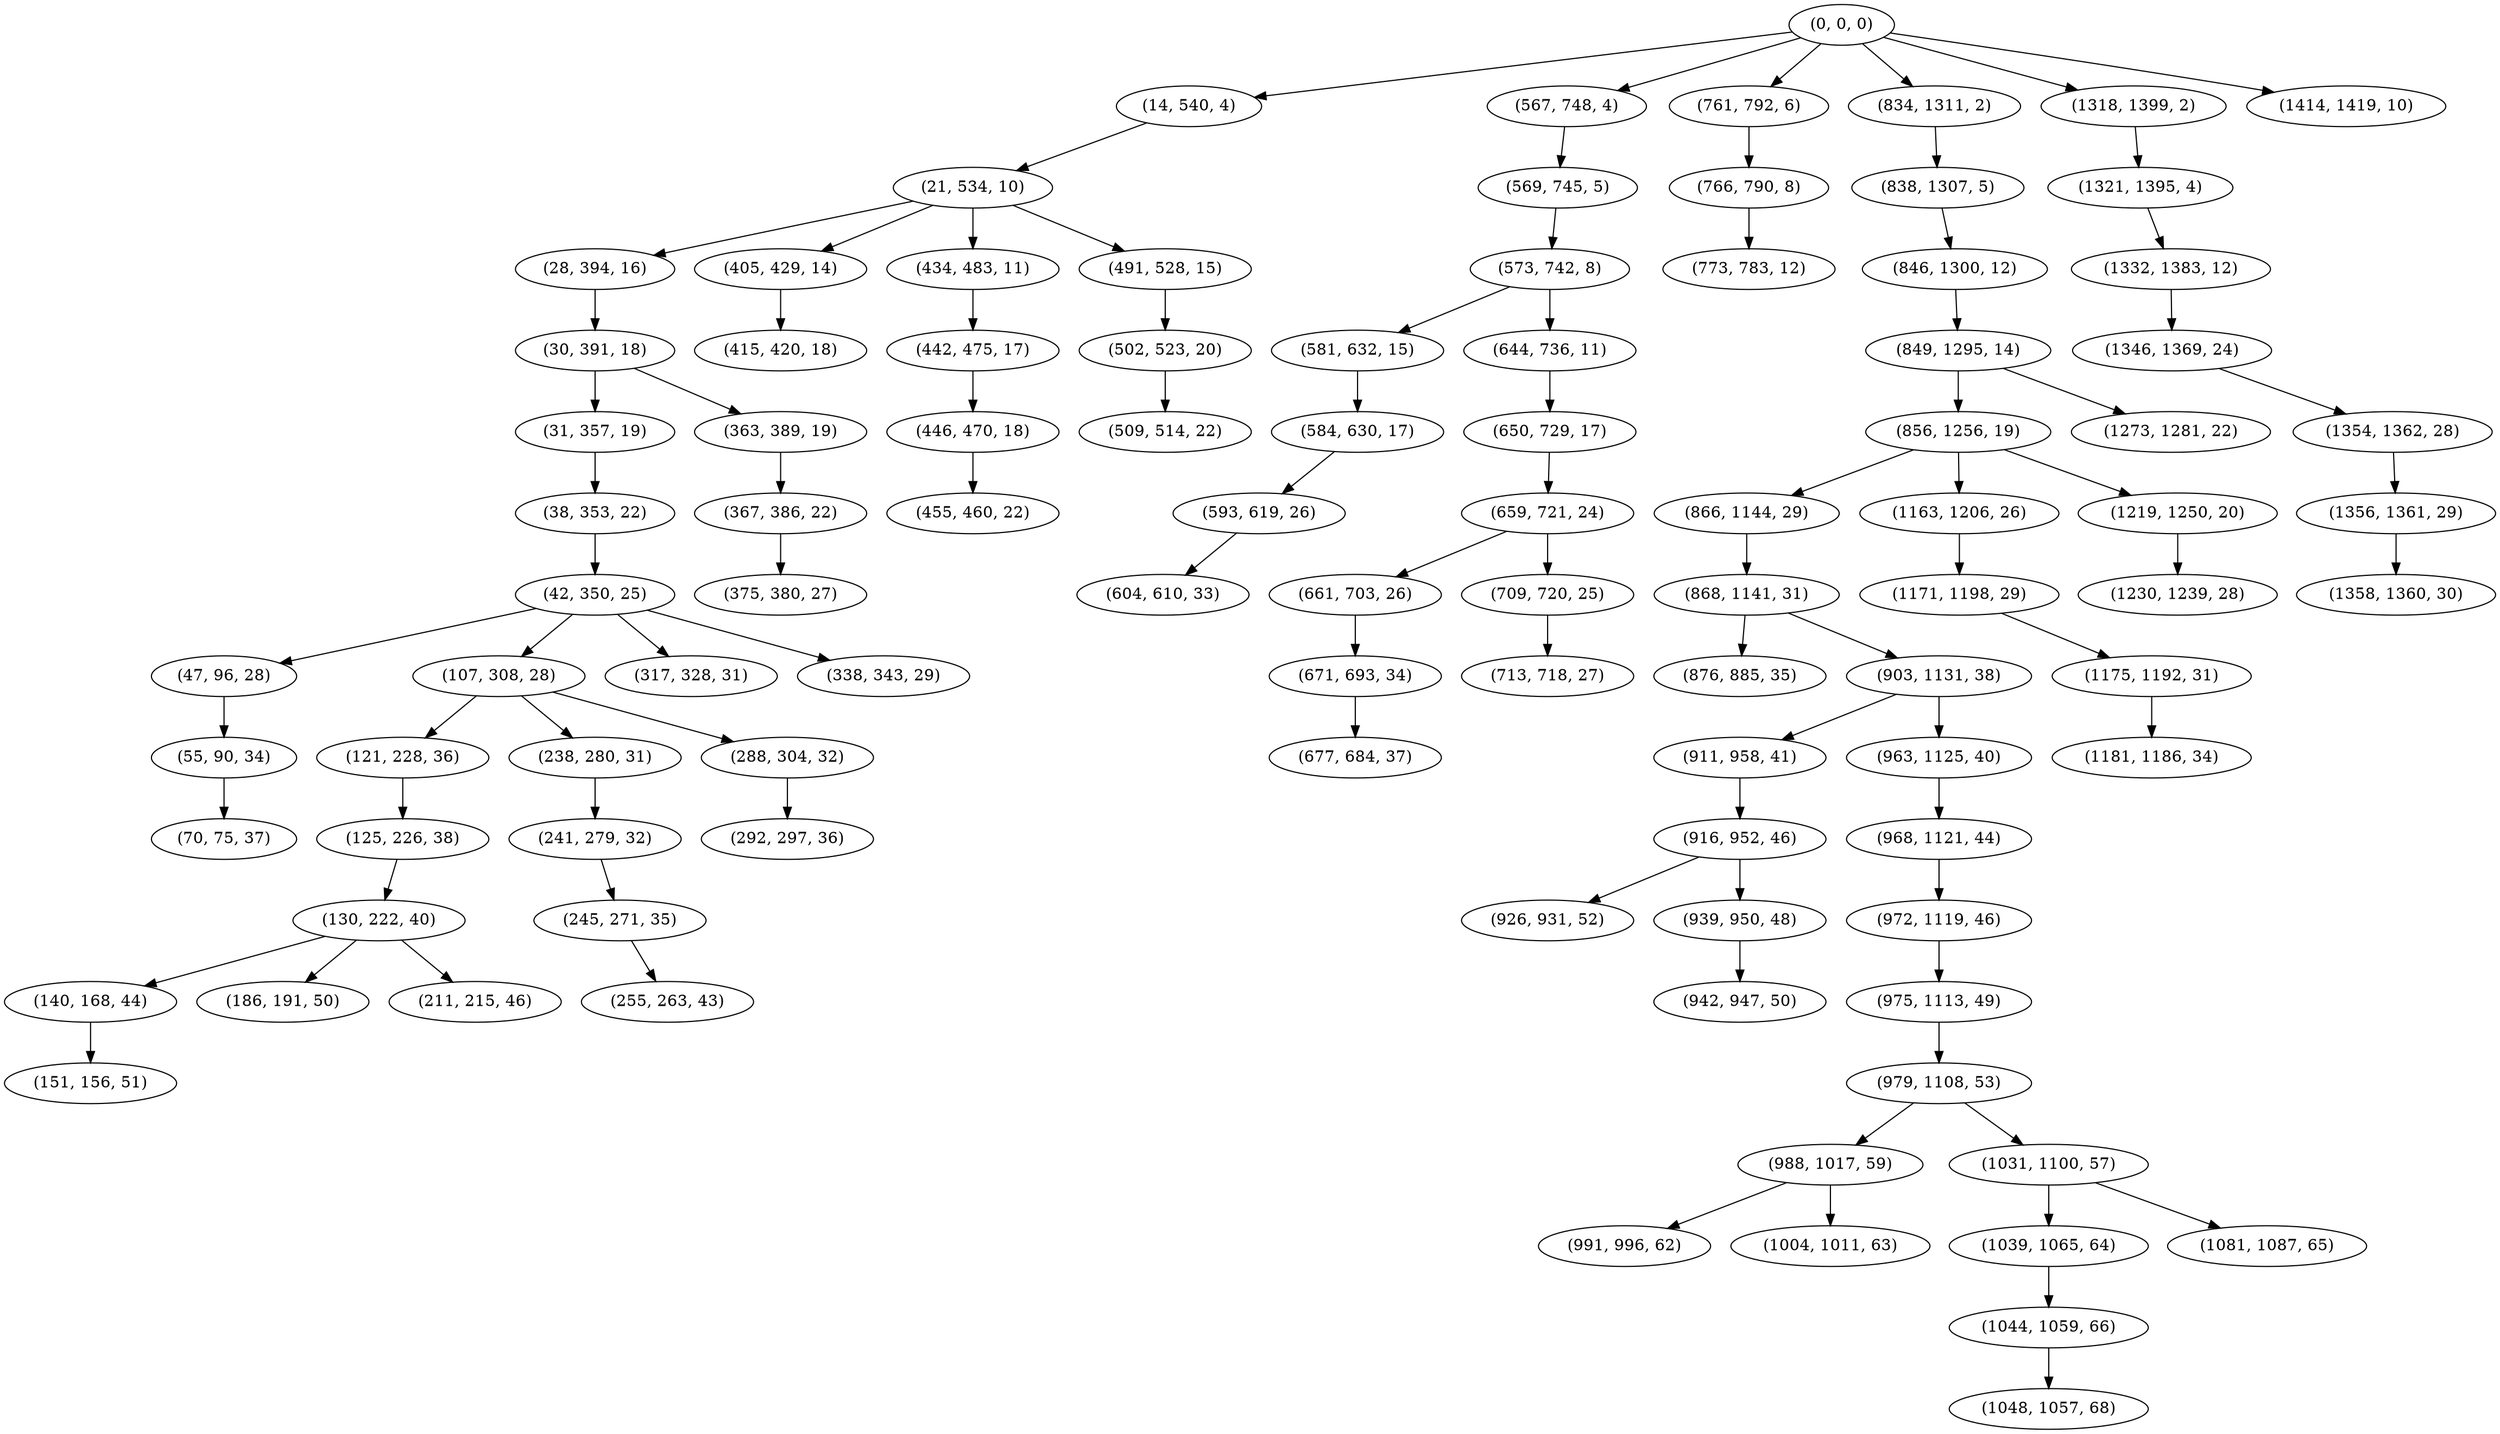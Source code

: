 digraph tree {
    "(0, 0, 0)";
    "(14, 540, 4)";
    "(21, 534, 10)";
    "(28, 394, 16)";
    "(30, 391, 18)";
    "(31, 357, 19)";
    "(38, 353, 22)";
    "(42, 350, 25)";
    "(47, 96, 28)";
    "(55, 90, 34)";
    "(70, 75, 37)";
    "(107, 308, 28)";
    "(121, 228, 36)";
    "(125, 226, 38)";
    "(130, 222, 40)";
    "(140, 168, 44)";
    "(151, 156, 51)";
    "(186, 191, 50)";
    "(211, 215, 46)";
    "(238, 280, 31)";
    "(241, 279, 32)";
    "(245, 271, 35)";
    "(255, 263, 43)";
    "(288, 304, 32)";
    "(292, 297, 36)";
    "(317, 328, 31)";
    "(338, 343, 29)";
    "(363, 389, 19)";
    "(367, 386, 22)";
    "(375, 380, 27)";
    "(405, 429, 14)";
    "(415, 420, 18)";
    "(434, 483, 11)";
    "(442, 475, 17)";
    "(446, 470, 18)";
    "(455, 460, 22)";
    "(491, 528, 15)";
    "(502, 523, 20)";
    "(509, 514, 22)";
    "(567, 748, 4)";
    "(569, 745, 5)";
    "(573, 742, 8)";
    "(581, 632, 15)";
    "(584, 630, 17)";
    "(593, 619, 26)";
    "(604, 610, 33)";
    "(644, 736, 11)";
    "(650, 729, 17)";
    "(659, 721, 24)";
    "(661, 703, 26)";
    "(671, 693, 34)";
    "(677, 684, 37)";
    "(709, 720, 25)";
    "(713, 718, 27)";
    "(761, 792, 6)";
    "(766, 790, 8)";
    "(773, 783, 12)";
    "(834, 1311, 2)";
    "(838, 1307, 5)";
    "(846, 1300, 12)";
    "(849, 1295, 14)";
    "(856, 1256, 19)";
    "(866, 1144, 29)";
    "(868, 1141, 31)";
    "(876, 885, 35)";
    "(903, 1131, 38)";
    "(911, 958, 41)";
    "(916, 952, 46)";
    "(926, 931, 52)";
    "(939, 950, 48)";
    "(942, 947, 50)";
    "(963, 1125, 40)";
    "(968, 1121, 44)";
    "(972, 1119, 46)";
    "(975, 1113, 49)";
    "(979, 1108, 53)";
    "(988, 1017, 59)";
    "(991, 996, 62)";
    "(1004, 1011, 63)";
    "(1031, 1100, 57)";
    "(1039, 1065, 64)";
    "(1044, 1059, 66)";
    "(1048, 1057, 68)";
    "(1081, 1087, 65)";
    "(1163, 1206, 26)";
    "(1171, 1198, 29)";
    "(1175, 1192, 31)";
    "(1181, 1186, 34)";
    "(1219, 1250, 20)";
    "(1230, 1239, 28)";
    "(1273, 1281, 22)";
    "(1318, 1399, 2)";
    "(1321, 1395, 4)";
    "(1332, 1383, 12)";
    "(1346, 1369, 24)";
    "(1354, 1362, 28)";
    "(1356, 1361, 29)";
    "(1358, 1360, 30)";
    "(1414, 1419, 10)";
    "(0, 0, 0)" -> "(14, 540, 4)";
    "(0, 0, 0)" -> "(567, 748, 4)";
    "(0, 0, 0)" -> "(761, 792, 6)";
    "(0, 0, 0)" -> "(834, 1311, 2)";
    "(0, 0, 0)" -> "(1318, 1399, 2)";
    "(0, 0, 0)" -> "(1414, 1419, 10)";
    "(14, 540, 4)" -> "(21, 534, 10)";
    "(21, 534, 10)" -> "(28, 394, 16)";
    "(21, 534, 10)" -> "(405, 429, 14)";
    "(21, 534, 10)" -> "(434, 483, 11)";
    "(21, 534, 10)" -> "(491, 528, 15)";
    "(28, 394, 16)" -> "(30, 391, 18)";
    "(30, 391, 18)" -> "(31, 357, 19)";
    "(30, 391, 18)" -> "(363, 389, 19)";
    "(31, 357, 19)" -> "(38, 353, 22)";
    "(38, 353, 22)" -> "(42, 350, 25)";
    "(42, 350, 25)" -> "(47, 96, 28)";
    "(42, 350, 25)" -> "(107, 308, 28)";
    "(42, 350, 25)" -> "(317, 328, 31)";
    "(42, 350, 25)" -> "(338, 343, 29)";
    "(47, 96, 28)" -> "(55, 90, 34)";
    "(55, 90, 34)" -> "(70, 75, 37)";
    "(107, 308, 28)" -> "(121, 228, 36)";
    "(107, 308, 28)" -> "(238, 280, 31)";
    "(107, 308, 28)" -> "(288, 304, 32)";
    "(121, 228, 36)" -> "(125, 226, 38)";
    "(125, 226, 38)" -> "(130, 222, 40)";
    "(130, 222, 40)" -> "(140, 168, 44)";
    "(130, 222, 40)" -> "(186, 191, 50)";
    "(130, 222, 40)" -> "(211, 215, 46)";
    "(140, 168, 44)" -> "(151, 156, 51)";
    "(238, 280, 31)" -> "(241, 279, 32)";
    "(241, 279, 32)" -> "(245, 271, 35)";
    "(245, 271, 35)" -> "(255, 263, 43)";
    "(288, 304, 32)" -> "(292, 297, 36)";
    "(363, 389, 19)" -> "(367, 386, 22)";
    "(367, 386, 22)" -> "(375, 380, 27)";
    "(405, 429, 14)" -> "(415, 420, 18)";
    "(434, 483, 11)" -> "(442, 475, 17)";
    "(442, 475, 17)" -> "(446, 470, 18)";
    "(446, 470, 18)" -> "(455, 460, 22)";
    "(491, 528, 15)" -> "(502, 523, 20)";
    "(502, 523, 20)" -> "(509, 514, 22)";
    "(567, 748, 4)" -> "(569, 745, 5)";
    "(569, 745, 5)" -> "(573, 742, 8)";
    "(573, 742, 8)" -> "(581, 632, 15)";
    "(573, 742, 8)" -> "(644, 736, 11)";
    "(581, 632, 15)" -> "(584, 630, 17)";
    "(584, 630, 17)" -> "(593, 619, 26)";
    "(593, 619, 26)" -> "(604, 610, 33)";
    "(644, 736, 11)" -> "(650, 729, 17)";
    "(650, 729, 17)" -> "(659, 721, 24)";
    "(659, 721, 24)" -> "(661, 703, 26)";
    "(659, 721, 24)" -> "(709, 720, 25)";
    "(661, 703, 26)" -> "(671, 693, 34)";
    "(671, 693, 34)" -> "(677, 684, 37)";
    "(709, 720, 25)" -> "(713, 718, 27)";
    "(761, 792, 6)" -> "(766, 790, 8)";
    "(766, 790, 8)" -> "(773, 783, 12)";
    "(834, 1311, 2)" -> "(838, 1307, 5)";
    "(838, 1307, 5)" -> "(846, 1300, 12)";
    "(846, 1300, 12)" -> "(849, 1295, 14)";
    "(849, 1295, 14)" -> "(856, 1256, 19)";
    "(849, 1295, 14)" -> "(1273, 1281, 22)";
    "(856, 1256, 19)" -> "(866, 1144, 29)";
    "(856, 1256, 19)" -> "(1163, 1206, 26)";
    "(856, 1256, 19)" -> "(1219, 1250, 20)";
    "(866, 1144, 29)" -> "(868, 1141, 31)";
    "(868, 1141, 31)" -> "(876, 885, 35)";
    "(868, 1141, 31)" -> "(903, 1131, 38)";
    "(903, 1131, 38)" -> "(911, 958, 41)";
    "(903, 1131, 38)" -> "(963, 1125, 40)";
    "(911, 958, 41)" -> "(916, 952, 46)";
    "(916, 952, 46)" -> "(926, 931, 52)";
    "(916, 952, 46)" -> "(939, 950, 48)";
    "(939, 950, 48)" -> "(942, 947, 50)";
    "(963, 1125, 40)" -> "(968, 1121, 44)";
    "(968, 1121, 44)" -> "(972, 1119, 46)";
    "(972, 1119, 46)" -> "(975, 1113, 49)";
    "(975, 1113, 49)" -> "(979, 1108, 53)";
    "(979, 1108, 53)" -> "(988, 1017, 59)";
    "(979, 1108, 53)" -> "(1031, 1100, 57)";
    "(988, 1017, 59)" -> "(991, 996, 62)";
    "(988, 1017, 59)" -> "(1004, 1011, 63)";
    "(1031, 1100, 57)" -> "(1039, 1065, 64)";
    "(1031, 1100, 57)" -> "(1081, 1087, 65)";
    "(1039, 1065, 64)" -> "(1044, 1059, 66)";
    "(1044, 1059, 66)" -> "(1048, 1057, 68)";
    "(1163, 1206, 26)" -> "(1171, 1198, 29)";
    "(1171, 1198, 29)" -> "(1175, 1192, 31)";
    "(1175, 1192, 31)" -> "(1181, 1186, 34)";
    "(1219, 1250, 20)" -> "(1230, 1239, 28)";
    "(1318, 1399, 2)" -> "(1321, 1395, 4)";
    "(1321, 1395, 4)" -> "(1332, 1383, 12)";
    "(1332, 1383, 12)" -> "(1346, 1369, 24)";
    "(1346, 1369, 24)" -> "(1354, 1362, 28)";
    "(1354, 1362, 28)" -> "(1356, 1361, 29)";
    "(1356, 1361, 29)" -> "(1358, 1360, 30)";
}
